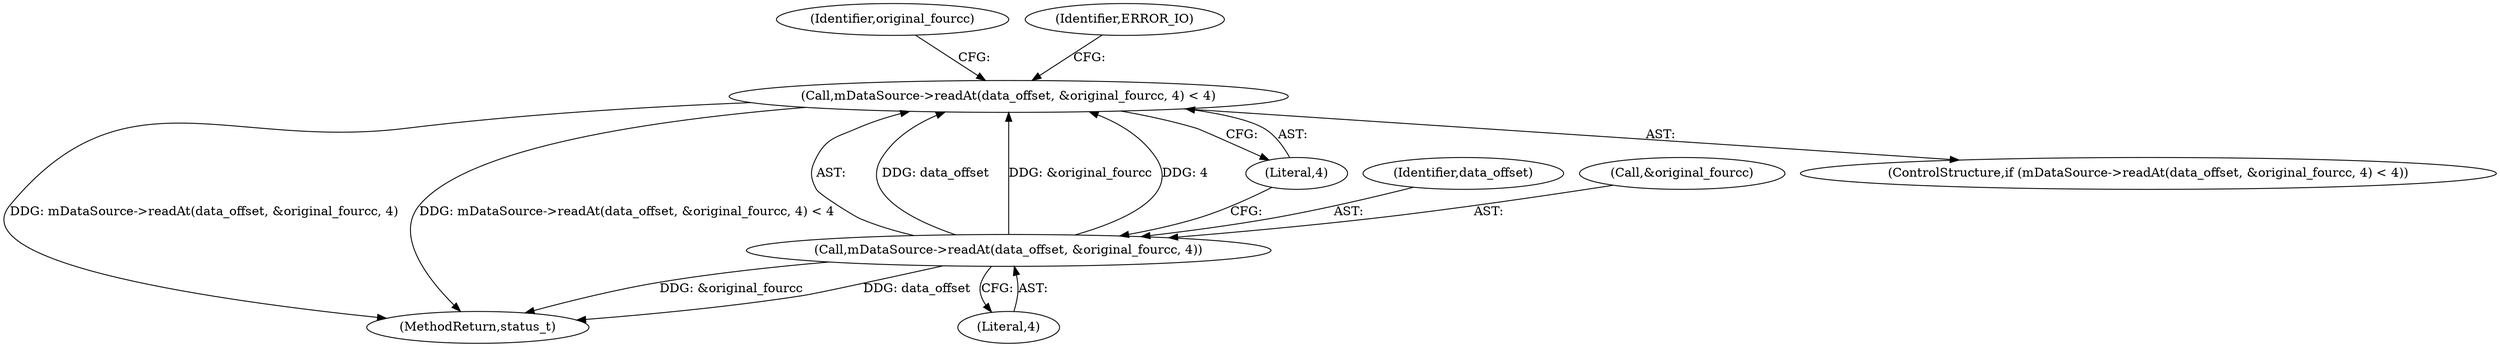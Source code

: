 digraph "0_Android_8a3a2f6ea7defe1a81bb32b3c9f3537f84749b9d@API" {
"1000978" [label="(Call,mDataSource->readAt(data_offset, &original_fourcc, 4) < 4)"];
"1000979" [label="(Call,mDataSource->readAt(data_offset, &original_fourcc, 4))"];
"1000989" [label="(Identifier,original_fourcc)"];
"1000978" [label="(Call,mDataSource->readAt(data_offset, &original_fourcc, 4) < 4)"];
"1000984" [label="(Literal,4)"];
"1003923" [label="(MethodReturn,status_t)"];
"1000983" [label="(Literal,4)"];
"1000987" [label="(Identifier,ERROR_IO)"];
"1000980" [label="(Identifier,data_offset)"];
"1000977" [label="(ControlStructure,if (mDataSource->readAt(data_offset, &original_fourcc, 4) < 4))"];
"1000979" [label="(Call,mDataSource->readAt(data_offset, &original_fourcc, 4))"];
"1000981" [label="(Call,&original_fourcc)"];
"1000978" -> "1000977"  [label="AST: "];
"1000978" -> "1000984"  [label="CFG: "];
"1000979" -> "1000978"  [label="AST: "];
"1000984" -> "1000978"  [label="AST: "];
"1000987" -> "1000978"  [label="CFG: "];
"1000989" -> "1000978"  [label="CFG: "];
"1000978" -> "1003923"  [label="DDG: mDataSource->readAt(data_offset, &original_fourcc, 4)"];
"1000978" -> "1003923"  [label="DDG: mDataSource->readAt(data_offset, &original_fourcc, 4) < 4"];
"1000979" -> "1000978"  [label="DDG: data_offset"];
"1000979" -> "1000978"  [label="DDG: &original_fourcc"];
"1000979" -> "1000978"  [label="DDG: 4"];
"1000979" -> "1000983"  [label="CFG: "];
"1000980" -> "1000979"  [label="AST: "];
"1000981" -> "1000979"  [label="AST: "];
"1000983" -> "1000979"  [label="AST: "];
"1000984" -> "1000979"  [label="CFG: "];
"1000979" -> "1003923"  [label="DDG: &original_fourcc"];
"1000979" -> "1003923"  [label="DDG: data_offset"];
}
